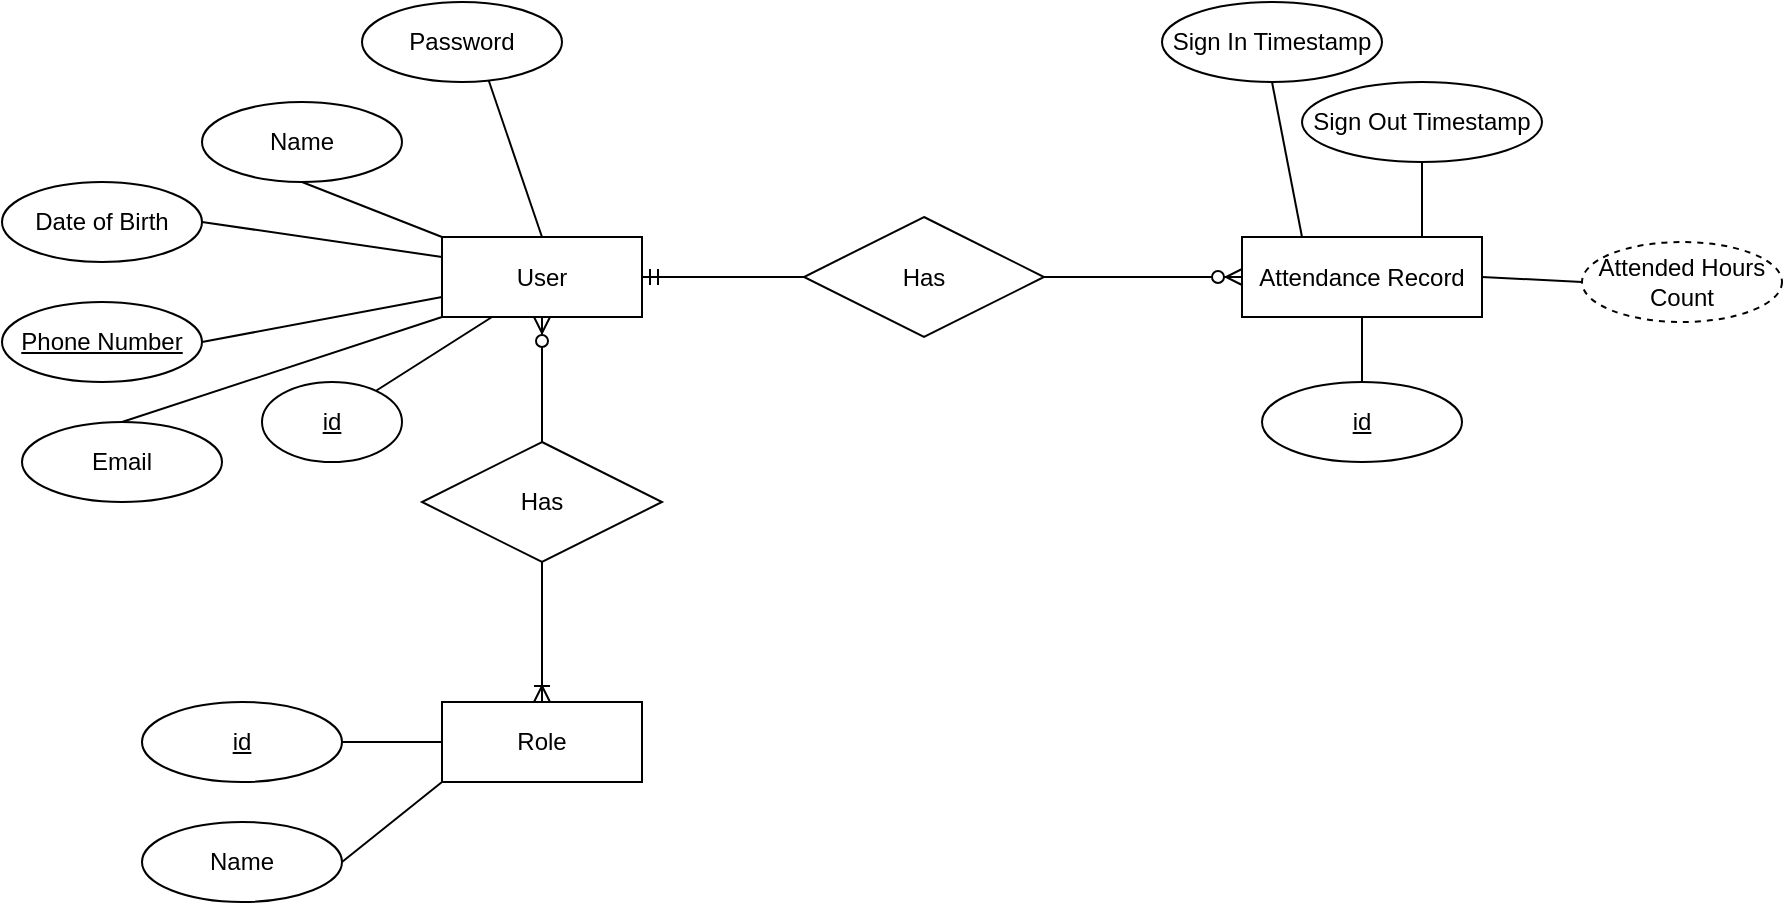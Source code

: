 <mxfile version="21.7.2" type="device">
  <diagram id="R2lEEEUBdFMjLlhIrx00" name="Page-1">
    <mxGraphModel dx="875" dy="472" grid="1" gridSize="10" guides="1" tooltips="1" connect="1" arrows="1" fold="1" page="1" pageScale="1" pageWidth="850" pageHeight="1100" math="0" shadow="0" extFonts="Permanent Marker^https://fonts.googleapis.com/css?family=Permanent+Marker">
      <root>
        <mxCell id="0" />
        <mxCell id="1" parent="0" />
        <mxCell id="9QcQ70fL6jkOLKUowUA8-16" style="rounded=0;orthogonalLoop=1;jettySize=auto;html=1;exitX=0;exitY=0;exitDx=0;exitDy=0;entryX=0.5;entryY=1;entryDx=0;entryDy=0;endArrow=none;endFill=0;" parent="1" source="9QcQ70fL6jkOLKUowUA8-1" target="9QcQ70fL6jkOLKUowUA8-7" edge="1">
          <mxGeometry relative="1" as="geometry" />
        </mxCell>
        <mxCell id="9QcQ70fL6jkOLKUowUA8-17" style="rounded=0;orthogonalLoop=1;jettySize=auto;html=1;exitX=0;exitY=0.25;exitDx=0;exitDy=0;entryX=1;entryY=0.5;entryDx=0;entryDy=0;endArrow=none;endFill=0;" parent="1" source="9QcQ70fL6jkOLKUowUA8-1" target="9QcQ70fL6jkOLKUowUA8-11" edge="1">
          <mxGeometry relative="1" as="geometry" />
        </mxCell>
        <mxCell id="9QcQ70fL6jkOLKUowUA8-18" style="rounded=0;orthogonalLoop=1;jettySize=auto;html=1;exitX=0;exitY=0.75;exitDx=0;exitDy=0;entryX=1;entryY=0.5;entryDx=0;entryDy=0;endArrow=none;endFill=0;" parent="1" source="9QcQ70fL6jkOLKUowUA8-1" target="9QcQ70fL6jkOLKUowUA8-10" edge="1">
          <mxGeometry relative="1" as="geometry" />
        </mxCell>
        <mxCell id="9QcQ70fL6jkOLKUowUA8-19" style="rounded=0;orthogonalLoop=1;jettySize=auto;html=1;exitX=0;exitY=1;exitDx=0;exitDy=0;entryX=0.5;entryY=0;entryDx=0;entryDy=0;endArrow=none;endFill=0;" parent="1" source="9QcQ70fL6jkOLKUowUA8-1" target="9QcQ70fL6jkOLKUowUA8-8" edge="1">
          <mxGeometry relative="1" as="geometry" />
        </mxCell>
        <mxCell id="9QcQ70fL6jkOLKUowUA8-20" style="rounded=0;orthogonalLoop=1;jettySize=auto;html=1;exitX=0.5;exitY=0;exitDx=0;exitDy=0;entryX=0.5;entryY=0;entryDx=0;entryDy=0;endArrow=none;endFill=0;" parent="1" source="9QcQ70fL6jkOLKUowUA8-1" target="9QcQ70fL6jkOLKUowUA8-13" edge="1">
          <mxGeometry relative="1" as="geometry" />
        </mxCell>
        <mxCell id="pOBG8HlV1VO0ge_HTlpR-14" style="rounded=0;orthogonalLoop=1;jettySize=auto;html=1;exitX=0.25;exitY=1;exitDx=0;exitDy=0;entryX=0;entryY=1;entryDx=0;entryDy=0;endArrow=none;endFill=0;" edge="1" parent="1" source="9QcQ70fL6jkOLKUowUA8-1" target="pOBG8HlV1VO0ge_HTlpR-13">
          <mxGeometry relative="1" as="geometry" />
        </mxCell>
        <mxCell id="9QcQ70fL6jkOLKUowUA8-1" value="User" style="whiteSpace=wrap;html=1;align=center;" parent="1" vertex="1">
          <mxGeometry x="260" y="217.5" width="100" height="40" as="geometry" />
        </mxCell>
        <mxCell id="9QcQ70fL6jkOLKUowUA8-37" style="rounded=0;orthogonalLoop=1;jettySize=auto;html=1;exitX=0.25;exitY=0;exitDx=0;exitDy=0;entryX=0.5;entryY=1;entryDx=0;entryDy=0;endArrow=none;endFill=0;" parent="1" source="pOBG8HlV1VO0ge_HTlpR-16" target="pOBG8HlV1VO0ge_HTlpR-17" edge="1">
          <mxGeometry relative="1" as="geometry" />
        </mxCell>
        <mxCell id="9QcQ70fL6jkOLKUowUA8-38" style="rounded=0;orthogonalLoop=1;jettySize=auto;html=1;exitX=0.75;exitY=0;exitDx=0;exitDy=0;entryX=0.5;entryY=1;entryDx=0;entryDy=0;endArrow=none;endFill=0;" parent="1" source="pOBG8HlV1VO0ge_HTlpR-16" target="pOBG8HlV1VO0ge_HTlpR-18" edge="1">
          <mxGeometry relative="1" as="geometry" />
        </mxCell>
        <mxCell id="9QcQ70fL6jkOLKUowUA8-40" style="rounded=0;orthogonalLoop=1;jettySize=auto;html=1;exitX=1;exitY=0.5;exitDx=0;exitDy=0;entryX=0;entryY=0.5;entryDx=0;entryDy=0;endArrow=none;endFill=0;" parent="1" source="pOBG8HlV1VO0ge_HTlpR-16" target="9QcQ70fL6jkOLKUowUA8-39" edge="1">
          <mxGeometry relative="1" as="geometry" />
        </mxCell>
        <mxCell id="9QcQ70fL6jkOLKUowUA8-7" value="Name" style="ellipse;whiteSpace=wrap;html=1;align=center;" parent="1" vertex="1">
          <mxGeometry x="140" y="150" width="100" height="40" as="geometry" />
        </mxCell>
        <mxCell id="9QcQ70fL6jkOLKUowUA8-8" value="Email" style="ellipse;whiteSpace=wrap;html=1;align=center;" parent="1" vertex="1">
          <mxGeometry x="50" y="310" width="100" height="40" as="geometry" />
        </mxCell>
        <mxCell id="9QcQ70fL6jkOLKUowUA8-10" value="Phone Number" style="ellipse;whiteSpace=wrap;html=1;align=center;fontStyle=4;" parent="1" vertex="1">
          <mxGeometry x="40" y="250" width="100" height="40" as="geometry" />
        </mxCell>
        <mxCell id="9QcQ70fL6jkOLKUowUA8-11" value="Date of Birth" style="ellipse;whiteSpace=wrap;html=1;align=center;" parent="1" vertex="1">
          <mxGeometry x="40" y="190" width="100" height="40" as="geometry" />
        </mxCell>
        <mxCell id="9QcQ70fL6jkOLKUowUA8-13" value="Password" style="ellipse;whiteSpace=wrap;html=1;align=center;" parent="1" vertex="1">
          <mxGeometry x="220" y="100" width="100" height="40" as="geometry" />
        </mxCell>
        <mxCell id="9QcQ70fL6jkOLKUowUA8-39" value="&lt;div&gt;Attended Hours Count&lt;/div&gt;" style="ellipse;whiteSpace=wrap;html=1;align=center;dashed=1;" parent="1" vertex="1">
          <mxGeometry x="830" y="220" width="100" height="40" as="geometry" />
        </mxCell>
        <mxCell id="pOBG8HlV1VO0ge_HTlpR-13" value="id" style="ellipse;whiteSpace=wrap;html=1;align=center;fontStyle=4;" vertex="1" parent="1">
          <mxGeometry x="170" y="290" width="70" height="40" as="geometry" />
        </mxCell>
        <mxCell id="pOBG8HlV1VO0ge_HTlpR-15" value="Has" style="shape=rhombus;perimeter=rhombusPerimeter;whiteSpace=wrap;html=1;align=center;" vertex="1" parent="1">
          <mxGeometry x="441" y="207.5" width="120" height="60" as="geometry" />
        </mxCell>
        <mxCell id="pOBG8HlV1VO0ge_HTlpR-16" value="Attendance Record" style="whiteSpace=wrap;html=1;align=center;" vertex="1" parent="1">
          <mxGeometry x="660" y="217.5" width="120" height="40" as="geometry" />
        </mxCell>
        <mxCell id="pOBG8HlV1VO0ge_HTlpR-17" value="Sign In Timestamp" style="ellipse;whiteSpace=wrap;html=1;align=center;" vertex="1" parent="1">
          <mxGeometry x="620" y="100" width="110" height="40" as="geometry" />
        </mxCell>
        <mxCell id="pOBG8HlV1VO0ge_HTlpR-18" value="Sign Out Timestamp" style="ellipse;whiteSpace=wrap;html=1;align=center;" vertex="1" parent="1">
          <mxGeometry x="690" y="140" width="120" height="40" as="geometry" />
        </mxCell>
        <mxCell id="pOBG8HlV1VO0ge_HTlpR-20" style="rounded=0;orthogonalLoop=1;jettySize=auto;html=1;exitX=0.5;exitY=0;exitDx=0;exitDy=0;entryX=0.5;entryY=1;entryDx=0;entryDy=0;endArrow=none;endFill=0;" edge="1" parent="1" source="pOBG8HlV1VO0ge_HTlpR-19" target="pOBG8HlV1VO0ge_HTlpR-16">
          <mxGeometry relative="1" as="geometry" />
        </mxCell>
        <mxCell id="pOBG8HlV1VO0ge_HTlpR-19" value="id" style="ellipse;whiteSpace=wrap;html=1;align=center;fontStyle=4;" vertex="1" parent="1">
          <mxGeometry x="670" y="290" width="100" height="40" as="geometry" />
        </mxCell>
        <mxCell id="pOBG8HlV1VO0ge_HTlpR-22" value="&lt;div&gt;Role&lt;/div&gt;" style="whiteSpace=wrap;html=1;align=center;" vertex="1" parent="1">
          <mxGeometry x="260" y="450" width="100" height="40" as="geometry" />
        </mxCell>
        <mxCell id="pOBG8HlV1VO0ge_HTlpR-23" value="Has" style="shape=rhombus;perimeter=rhombusPerimeter;whiteSpace=wrap;html=1;align=center;" vertex="1" parent="1">
          <mxGeometry x="250" y="320" width="120" height="60" as="geometry" />
        </mxCell>
        <mxCell id="pOBG8HlV1VO0ge_HTlpR-25" value="" style="edgeStyle=orthogonalEdgeStyle;rounded=0;orthogonalLoop=1;jettySize=auto;html=1;endArrow=none;endFill=0;" edge="1" parent="1" source="pOBG8HlV1VO0ge_HTlpR-24" target="pOBG8HlV1VO0ge_HTlpR-22">
          <mxGeometry relative="1" as="geometry" />
        </mxCell>
        <mxCell id="pOBG8HlV1VO0ge_HTlpR-24" value="id" style="ellipse;whiteSpace=wrap;html=1;align=center;fontStyle=4;" vertex="1" parent="1">
          <mxGeometry x="110" y="450" width="100" height="40" as="geometry" />
        </mxCell>
        <mxCell id="pOBG8HlV1VO0ge_HTlpR-27" style="rounded=0;orthogonalLoop=1;jettySize=auto;html=1;exitX=1;exitY=0.5;exitDx=0;exitDy=0;entryX=0;entryY=1;entryDx=0;entryDy=0;endArrow=none;endFill=0;" edge="1" parent="1" source="pOBG8HlV1VO0ge_HTlpR-26" target="pOBG8HlV1VO0ge_HTlpR-22">
          <mxGeometry relative="1" as="geometry" />
        </mxCell>
        <mxCell id="pOBG8HlV1VO0ge_HTlpR-26" value="&lt;div&gt;Name&lt;/div&gt;" style="ellipse;whiteSpace=wrap;html=1;align=center;" vertex="1" parent="1">
          <mxGeometry x="110" y="510" width="100" height="40" as="geometry" />
        </mxCell>
        <mxCell id="pOBG8HlV1VO0ge_HTlpR-28" value="" style="fontSize=12;html=1;endArrow=ERzeroToMany;endFill=1;rounded=0;entryX=0;entryY=0.5;entryDx=0;entryDy=0;exitX=1;exitY=0.5;exitDx=0;exitDy=0;" edge="1" parent="1" source="pOBG8HlV1VO0ge_HTlpR-15" target="pOBG8HlV1VO0ge_HTlpR-16">
          <mxGeometry width="100" height="100" relative="1" as="geometry">
            <mxPoint x="360" y="370" as="sourcePoint" />
            <mxPoint x="460" y="270" as="targetPoint" />
          </mxGeometry>
        </mxCell>
        <mxCell id="pOBG8HlV1VO0ge_HTlpR-29" value="" style="fontSize=12;html=1;endArrow=ERmandOne;rounded=0;entryX=1;entryY=0.5;entryDx=0;entryDy=0;exitX=0;exitY=0.5;exitDx=0;exitDy=0;" edge="1" parent="1" source="pOBG8HlV1VO0ge_HTlpR-15" target="9QcQ70fL6jkOLKUowUA8-1">
          <mxGeometry width="100" height="100" relative="1" as="geometry">
            <mxPoint x="360" y="370" as="sourcePoint" />
            <mxPoint x="460" y="270" as="targetPoint" />
          </mxGeometry>
        </mxCell>
        <mxCell id="pOBG8HlV1VO0ge_HTlpR-30" value="" style="fontSize=12;html=1;endArrow=ERoneToMany;rounded=0;entryX=0.5;entryY=0;entryDx=0;entryDy=0;exitX=0.5;exitY=1;exitDx=0;exitDy=0;" edge="1" parent="1" source="pOBG8HlV1VO0ge_HTlpR-23" target="pOBG8HlV1VO0ge_HTlpR-22">
          <mxGeometry width="100" height="100" relative="1" as="geometry">
            <mxPoint x="360" y="370" as="sourcePoint" />
            <mxPoint x="460" y="270" as="targetPoint" />
          </mxGeometry>
        </mxCell>
        <mxCell id="pOBG8HlV1VO0ge_HTlpR-31" value="" style="fontSize=12;html=1;endArrow=ERzeroToMany;endFill=1;rounded=0;entryX=0.5;entryY=1;entryDx=0;entryDy=0;exitX=0.5;exitY=0;exitDx=0;exitDy=0;" edge="1" parent="1" source="pOBG8HlV1VO0ge_HTlpR-23" target="9QcQ70fL6jkOLKUowUA8-1">
          <mxGeometry width="100" height="100" relative="1" as="geometry">
            <mxPoint x="360" y="370" as="sourcePoint" />
            <mxPoint x="460" y="270" as="targetPoint" />
          </mxGeometry>
        </mxCell>
      </root>
    </mxGraphModel>
  </diagram>
</mxfile>
